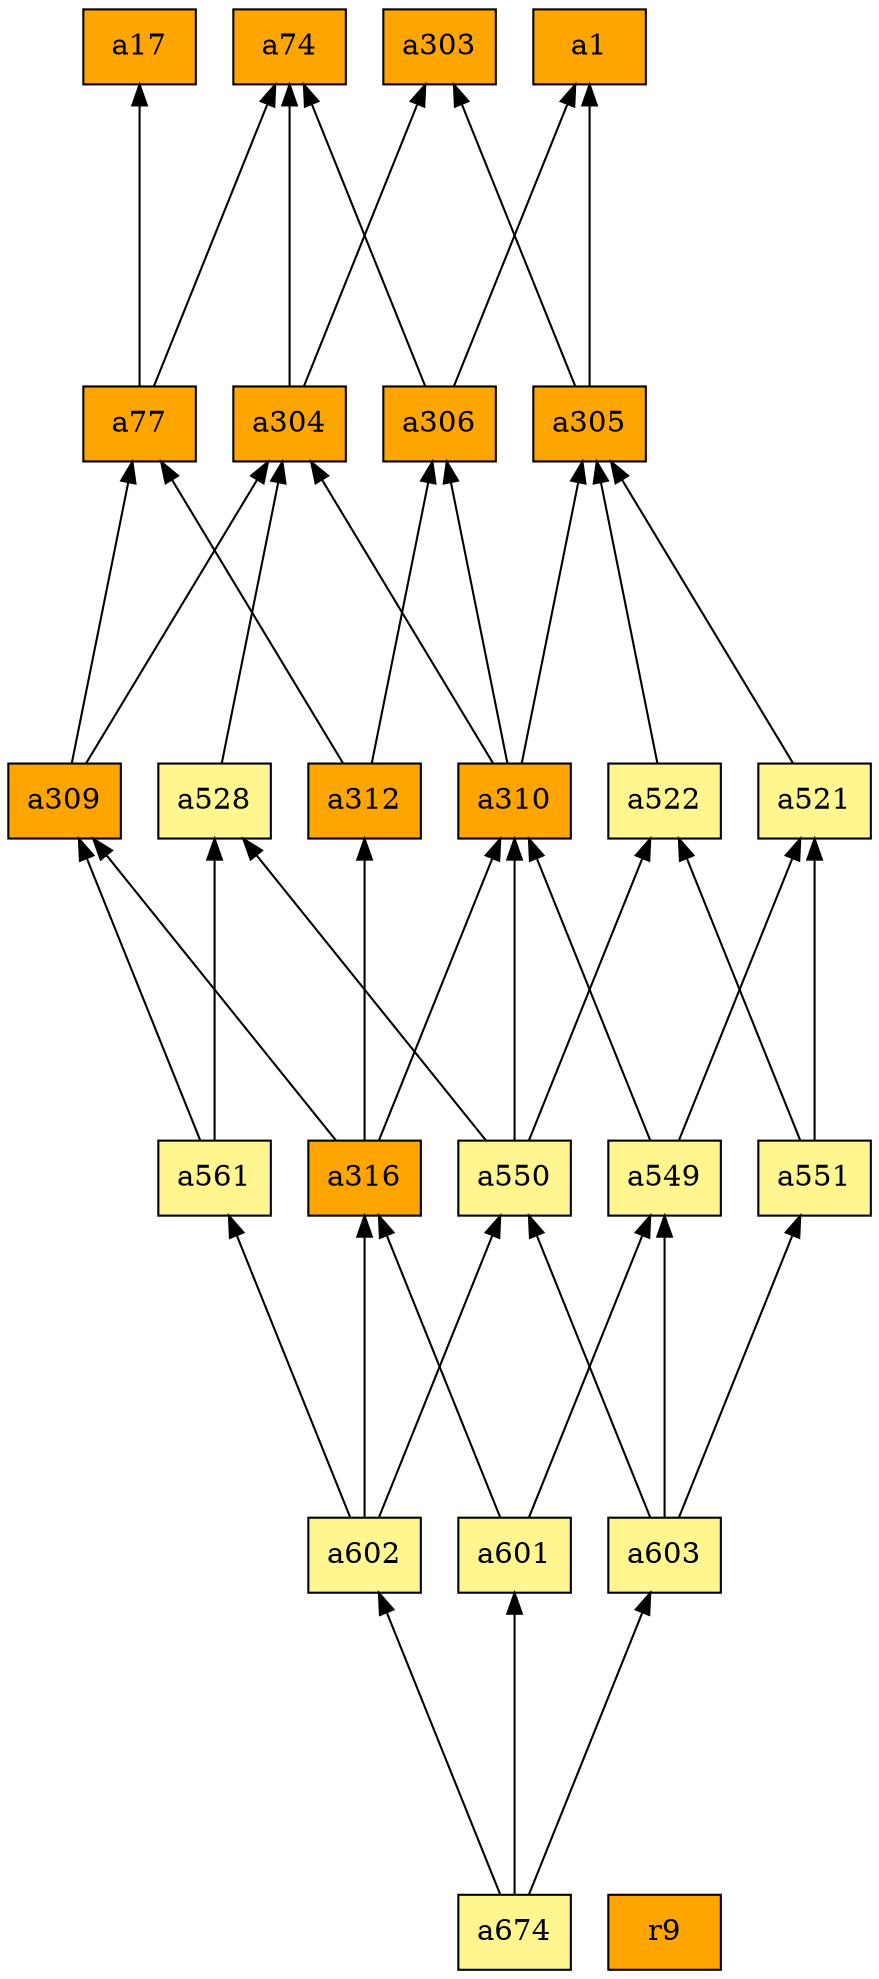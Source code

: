 digraph G {
rankdir=BT;ranksep="2.0";
"a309" [shape=record,fillcolor=orange,style=filled,label="{a309}"];
"a674" [shape=record,fillcolor=khaki1,style=filled,label="{a674}"];
"a74" [shape=record,fillcolor=orange,style=filled,label="{a74}"];
"a304" [shape=record,fillcolor=orange,style=filled,label="{a304}"];
"a528" [shape=record,fillcolor=khaki1,style=filled,label="{a528}"];
"a312" [shape=record,fillcolor=orange,style=filled,label="{a312}"];
"a17" [shape=record,fillcolor=orange,style=filled,label="{a17}"];
"a77" [shape=record,fillcolor=orange,style=filled,label="{a77}"];
"r9" [shape=record,fillcolor=orange,style=filled,label="{r9}"];
"a303" [shape=record,fillcolor=orange,style=filled,label="{a303}"];
"a521" [shape=record,fillcolor=khaki1,style=filled,label="{a521}"];
"a561" [shape=record,fillcolor=khaki1,style=filled,label="{a561}"];
"a1" [shape=record,fillcolor=orange,style=filled,label="{a1}"];
"a306" [shape=record,fillcolor=orange,style=filled,label="{a306}"];
"a549" [shape=record,fillcolor=khaki1,style=filled,label="{a549}"];
"a603" [shape=record,fillcolor=khaki1,style=filled,label="{a603}"];
"a601" [shape=record,fillcolor=khaki1,style=filled,label="{a601}"];
"a602" [shape=record,fillcolor=khaki1,style=filled,label="{a602}"];
"a316" [shape=record,fillcolor=orange,style=filled,label="{a316}"];
"a305" [shape=record,fillcolor=orange,style=filled,label="{a305}"];
"a551" [shape=record,fillcolor=khaki1,style=filled,label="{a551}"];
"a522" [shape=record,fillcolor=khaki1,style=filled,label="{a522}"];
"a550" [shape=record,fillcolor=khaki1,style=filled,label="{a550}"];
"a310" [shape=record,fillcolor=orange,style=filled,label="{a310}"];
"a309" -> "a304"
"a309" -> "a77"
"a674" -> "a603"
"a674" -> "a601"
"a674" -> "a602"
"a304" -> "a303"
"a304" -> "a74"
"a528" -> "a304"
"a312" -> "a306"
"a312" -> "a77"
"a77" -> "a74"
"a77" -> "a17"
"a521" -> "a305"
"a561" -> "a309"
"a561" -> "a528"
"a306" -> "a1"
"a306" -> "a74"
"a549" -> "a521"
"a549" -> "a310"
"a603" -> "a549"
"a603" -> "a551"
"a603" -> "a550"
"a601" -> "a549"
"a601" -> "a316"
"a602" -> "a316"
"a602" -> "a550"
"a602" -> "a561"
"a316" -> "a309"
"a316" -> "a310"
"a316" -> "a312"
"a305" -> "a303"
"a305" -> "a1"
"a551" -> "a522"
"a551" -> "a521"
"a522" -> "a305"
"a550" -> "a528"
"a550" -> "a522"
"a550" -> "a310"
"a310" -> "a306"
"a310" -> "a304"
"a310" -> "a305"
}
